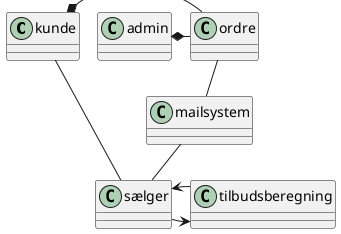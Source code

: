 @startuml
'https://plantuml.com/object-diagram
!pragma layout smetana

class kunde
class ordre

class mailsystem
class tilbudsberegning
class sælger


kunde *- ordre
admin *- ordre
ordre -- mailsystem
mailsystem -- sælger
sælger -> tilbudsberegning
tilbudsberegning -> sælger
sælger -- kunde

@enduml